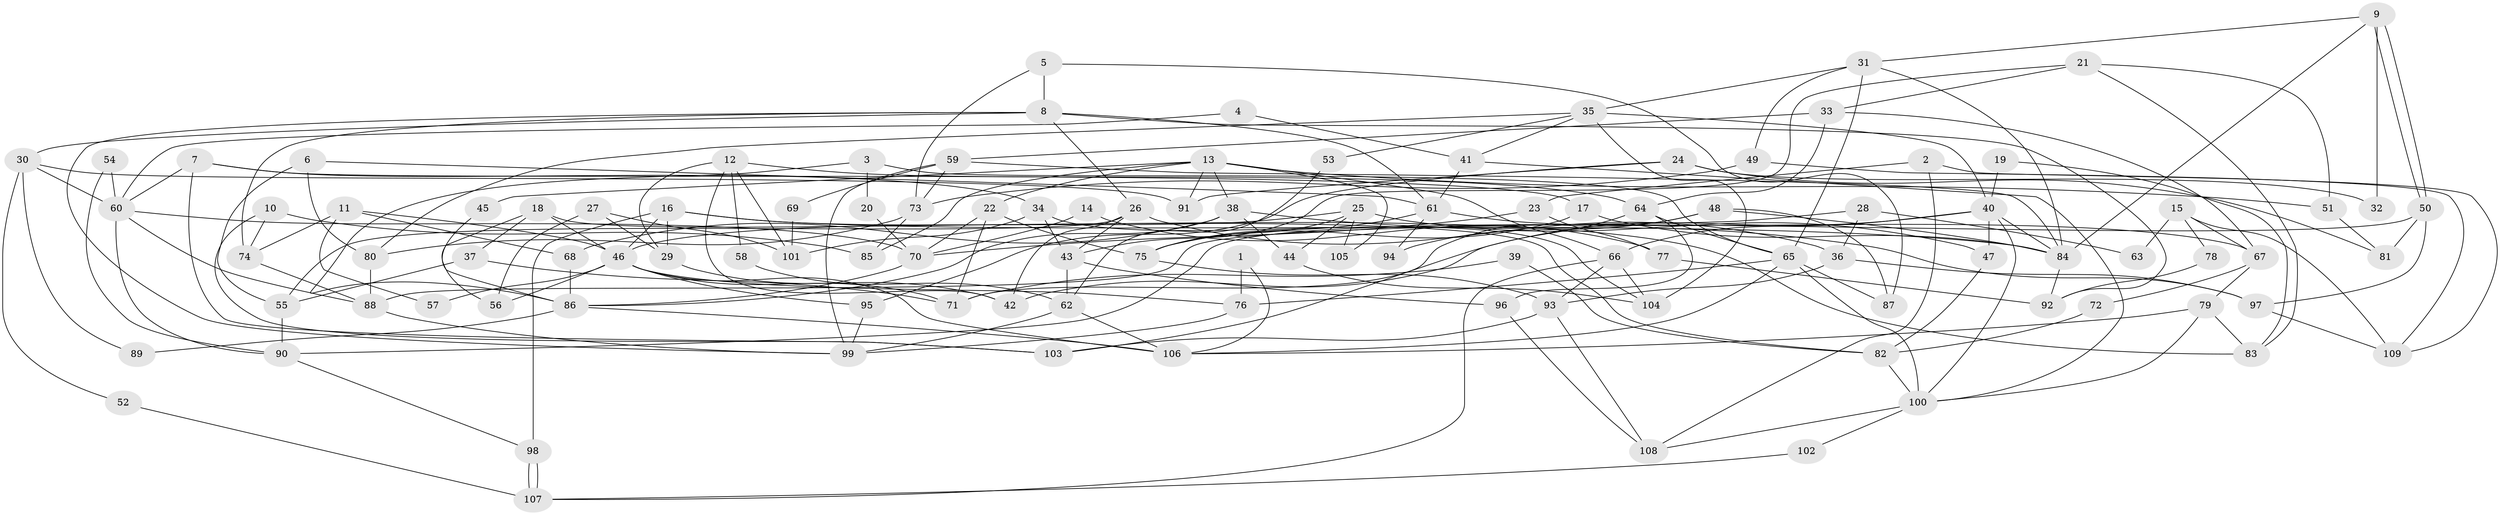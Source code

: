 // coarse degree distribution, {2: 0.16901408450704225, 5: 0.2112676056338028, 7: 0.14084507042253522, 8: 0.08450704225352113, 6: 0.09859154929577464, 9: 0.014084507042253521, 4: 0.14084507042253522, 3: 0.11267605633802817, 10: 0.028169014084507043}
// Generated by graph-tools (version 1.1) at 2025/41/03/06/25 10:41:59]
// undirected, 109 vertices, 218 edges
graph export_dot {
graph [start="1"]
  node [color=gray90,style=filled];
  1;
  2;
  3;
  4;
  5;
  6;
  7;
  8;
  9;
  10;
  11;
  12;
  13;
  14;
  15;
  16;
  17;
  18;
  19;
  20;
  21;
  22;
  23;
  24;
  25;
  26;
  27;
  28;
  29;
  30;
  31;
  32;
  33;
  34;
  35;
  36;
  37;
  38;
  39;
  40;
  41;
  42;
  43;
  44;
  45;
  46;
  47;
  48;
  49;
  50;
  51;
  52;
  53;
  54;
  55;
  56;
  57;
  58;
  59;
  60;
  61;
  62;
  63;
  64;
  65;
  66;
  67;
  68;
  69;
  70;
  71;
  72;
  73;
  74;
  75;
  76;
  77;
  78;
  79;
  80;
  81;
  82;
  83;
  84;
  85;
  86;
  87;
  88;
  89;
  90;
  91;
  92;
  93;
  94;
  95;
  96;
  97;
  98;
  99;
  100;
  101;
  102;
  103;
  104;
  105;
  106;
  107;
  108;
  109;
  1 -- 106;
  1 -- 76;
  2 -- 109;
  2 -- 108;
  2 -- 23;
  3 -- 65;
  3 -- 86;
  3 -- 20;
  4 -- 41;
  4 -- 60;
  5 -- 8;
  5 -- 73;
  5 -- 87;
  6 -- 55;
  6 -- 80;
  6 -- 61;
  7 -- 60;
  7 -- 17;
  7 -- 34;
  7 -- 103;
  8 -- 26;
  8 -- 99;
  8 -- 30;
  8 -- 61;
  8 -- 74;
  8 -- 92;
  9 -- 50;
  9 -- 50;
  9 -- 84;
  9 -- 31;
  9 -- 32;
  10 -- 85;
  10 -- 103;
  10 -- 74;
  11 -- 46;
  11 -- 74;
  11 -- 57;
  11 -- 68;
  12 -- 64;
  12 -- 42;
  12 -- 29;
  12 -- 58;
  12 -- 101;
  13 -- 38;
  13 -- 22;
  13 -- 45;
  13 -- 51;
  13 -- 66;
  13 -- 85;
  13 -- 91;
  13 -- 105;
  14 -- 70;
  14 -- 77;
  15 -- 67;
  15 -- 109;
  15 -- 63;
  15 -- 78;
  16 -- 84;
  16 -- 29;
  16 -- 46;
  16 -- 83;
  16 -- 98;
  17 -- 75;
  17 -- 84;
  18 -- 56;
  18 -- 46;
  18 -- 37;
  18 -- 82;
  19 -- 40;
  19 -- 83;
  20 -- 70;
  21 -- 33;
  21 -- 43;
  21 -- 51;
  21 -- 83;
  22 -- 71;
  22 -- 70;
  22 -- 75;
  23 -- 70;
  23 -- 77;
  24 -- 81;
  24 -- 95;
  24 -- 32;
  24 -- 91;
  25 -- 46;
  25 -- 75;
  25 -- 44;
  25 -- 47;
  25 -- 105;
  26 -- 43;
  26 -- 55;
  26 -- 36;
  26 -- 42;
  27 -- 29;
  27 -- 101;
  27 -- 56;
  28 -- 88;
  28 -- 36;
  28 -- 63;
  29 -- 42;
  30 -- 91;
  30 -- 52;
  30 -- 60;
  30 -- 89;
  31 -- 35;
  31 -- 49;
  31 -- 65;
  31 -- 84;
  33 -- 64;
  33 -- 67;
  33 -- 59;
  34 -- 104;
  34 -- 43;
  34 -- 101;
  35 -- 40;
  35 -- 104;
  35 -- 41;
  35 -- 53;
  35 -- 80;
  36 -- 93;
  36 -- 97;
  37 -- 71;
  37 -- 55;
  38 -- 97;
  38 -- 68;
  38 -- 44;
  38 -- 86;
  39 -- 71;
  39 -- 82;
  40 -- 66;
  40 -- 100;
  40 -- 42;
  40 -- 47;
  40 -- 84;
  41 -- 61;
  41 -- 100;
  43 -- 62;
  43 -- 96;
  44 -- 104;
  45 -- 86;
  46 -- 106;
  46 -- 56;
  46 -- 57;
  46 -- 71;
  46 -- 76;
  46 -- 95;
  47 -- 82;
  48 -- 87;
  48 -- 84;
  48 -- 71;
  48 -- 94;
  49 -- 73;
  49 -- 109;
  50 -- 90;
  50 -- 81;
  50 -- 97;
  51 -- 81;
  52 -- 107;
  53 -- 62;
  54 -- 60;
  54 -- 90;
  55 -- 90;
  58 -- 62;
  59 -- 84;
  59 -- 69;
  59 -- 73;
  59 -- 99;
  60 -- 88;
  60 -- 70;
  60 -- 90;
  61 -- 67;
  61 -- 75;
  61 -- 94;
  62 -- 106;
  62 -- 99;
  64 -- 96;
  64 -- 65;
  64 -- 103;
  65 -- 100;
  65 -- 76;
  65 -- 87;
  65 -- 106;
  66 -- 93;
  66 -- 104;
  66 -- 107;
  67 -- 79;
  67 -- 72;
  68 -- 86;
  69 -- 101;
  70 -- 86;
  72 -- 82;
  73 -- 80;
  73 -- 85;
  74 -- 88;
  75 -- 93;
  76 -- 99;
  77 -- 92;
  78 -- 92;
  79 -- 83;
  79 -- 100;
  79 -- 106;
  80 -- 88;
  82 -- 100;
  84 -- 92;
  86 -- 106;
  86 -- 89;
  88 -- 99;
  90 -- 98;
  93 -- 103;
  93 -- 108;
  95 -- 99;
  96 -- 108;
  97 -- 109;
  98 -- 107;
  98 -- 107;
  100 -- 102;
  100 -- 108;
  102 -- 107;
}
